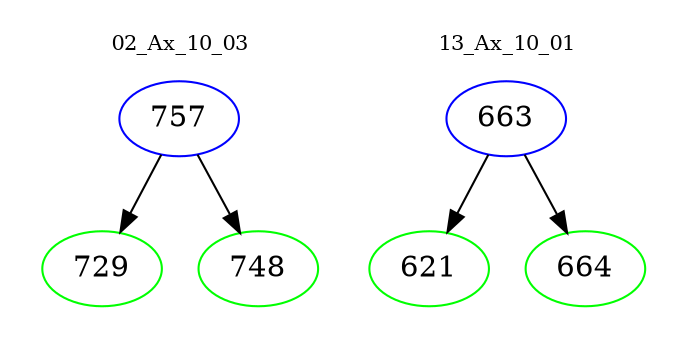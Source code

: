 digraph{
subgraph cluster_0 {
color = white
label = "02_Ax_10_03";
fontsize=10;
T0_757 [label="757", color="blue"]
T0_757 -> T0_729 [color="black"]
T0_729 [label="729", color="green"]
T0_757 -> T0_748 [color="black"]
T0_748 [label="748", color="green"]
}
subgraph cluster_1 {
color = white
label = "13_Ax_10_01";
fontsize=10;
T1_663 [label="663", color="blue"]
T1_663 -> T1_621 [color="black"]
T1_621 [label="621", color="green"]
T1_663 -> T1_664 [color="black"]
T1_664 [label="664", color="green"]
}
}
